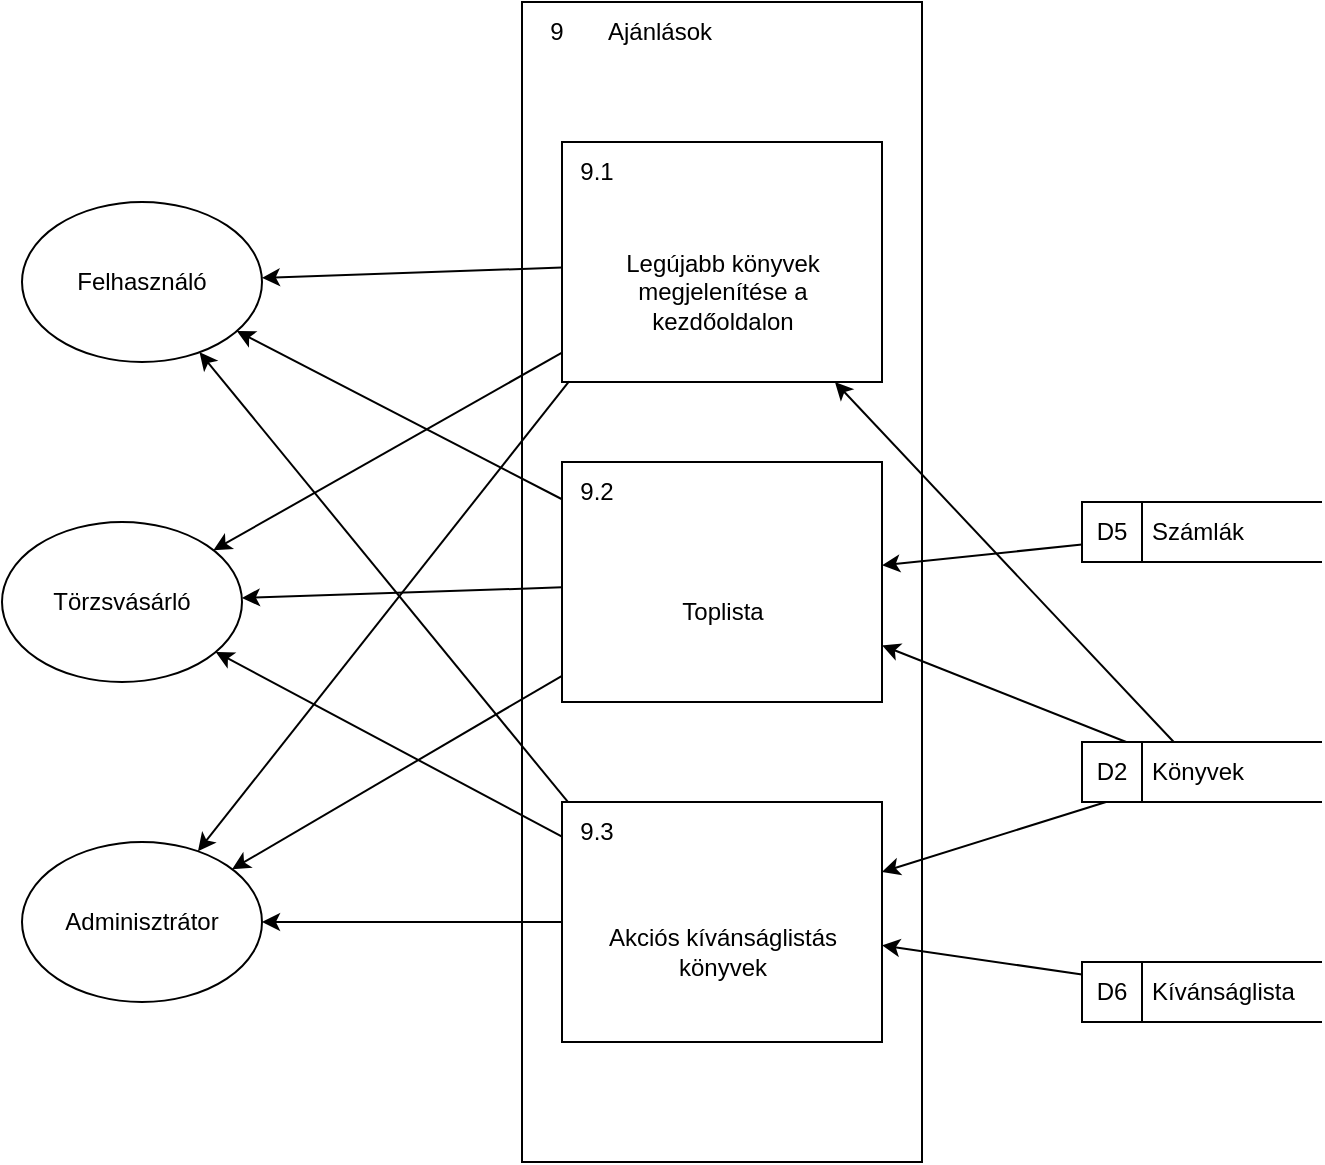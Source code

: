 <mxfile version="20.8.20" type="device"><diagram name="Page-1" id="sW4dDQTPsd8zdv4Fm8ru"><mxGraphModel dx="1920" dy="650" grid="1" gridSize="10" guides="1" tooltips="1" connect="1" arrows="1" fold="1" page="1" pageScale="1" pageWidth="827" pageHeight="1169" math="0" shadow="0"><root><mxCell id="0"/><mxCell id="1" parent="0"/><mxCell id="2dN7WvpwysMMWZlHlJnd-4" value="" style="html=1;dashed=0;whitespace=wrap;shape=mxgraph.dfd.process;align=center;container=1;collapsible=0;spacingTop=30;" vertex="1" parent="1"><mxGeometry x="160" y="100" width="200" height="580" as="geometry"/></mxCell><mxCell id="2dN7WvpwysMMWZlHlJnd-5" value="9" style="text;html=1;strokeColor=none;fillColor=none;align=center;verticalAlign=middle;whiteSpace=wrap;rounded=0;movable=0;resizable=0;rotatable=0;cloneable=0;deletable=0;connectable=0;allowArrows=0;pointerEvents=1;" vertex="1" parent="2dN7WvpwysMMWZlHlJnd-4"><mxGeometry width="35" height="30" as="geometry"/></mxCell><mxCell id="2dN7WvpwysMMWZlHlJnd-6" value="Ajánlások" style="text;html=1;strokeColor=none;fillColor=none;align=left;verticalAlign=middle;whiteSpace=wrap;rounded=0;movable=0;resizable=0;connectable=0;allowArrows=0;rotatable=0;cloneable=0;deletable=0;spacingLeft=6;autosize=1;resizeWidth=0;" vertex="1" parent="2dN7WvpwysMMWZlHlJnd-4"><mxGeometry x="35" width="80" height="30" as="geometry"/></mxCell><mxCell id="2dN7WvpwysMMWZlHlJnd-16" value="Legújabb könyvek&lt;br&gt;megjelenítése a&lt;br&gt;kezdőoldalon" style="html=1;dashed=0;whitespace=wrap;shape=mxgraph.dfd.process2;align=center;container=1;collapsible=0;spacingTop=30;" vertex="1" parent="2dN7WvpwysMMWZlHlJnd-4"><mxGeometry x="20" y="70" width="160" height="120" as="geometry"/></mxCell><mxCell id="2dN7WvpwysMMWZlHlJnd-17" value="9.1" style="text;html=1;strokeColor=none;fillColor=none;align=center;verticalAlign=middle;whiteSpace=wrap;rounded=0;connectable=0;allowArrows=0;editable=1;movable=0;resizable=0;rotatable=0;deletable=0;locked=0;cloneable=0;" vertex="1" parent="2dN7WvpwysMMWZlHlJnd-16"><mxGeometry width="35" height="30" as="geometry"/></mxCell><mxCell id="2dN7WvpwysMMWZlHlJnd-18" value="" style="text;strokeColor=none;fillColor=none;align=left;verticalAlign=middle;whiteSpace=wrap;rounded=0;autosize=1;connectable=0;allowArrows=0;movable=0;resizable=0;rotatable=0;deletable=0;cloneable=0;spacingLeft=6;fontStyle=0;html=1;" vertex="1" parent="2dN7WvpwysMMWZlHlJnd-16"><mxGeometry x="35" y="-5" width="50" height="40" as="geometry"/></mxCell><mxCell id="2dN7WvpwysMMWZlHlJnd-19" value="Toplista" style="html=1;dashed=0;whitespace=wrap;shape=mxgraph.dfd.process2;align=center;container=1;collapsible=0;spacingTop=30;" vertex="1" parent="2dN7WvpwysMMWZlHlJnd-4"><mxGeometry x="20" y="230" width="160" height="120" as="geometry"/></mxCell><mxCell id="2dN7WvpwysMMWZlHlJnd-20" value="9.2" style="text;html=1;strokeColor=none;fillColor=none;align=center;verticalAlign=middle;whiteSpace=wrap;rounded=0;connectable=0;allowArrows=0;editable=1;movable=0;resizable=0;rotatable=0;deletable=0;locked=0;cloneable=0;" vertex="1" parent="2dN7WvpwysMMWZlHlJnd-19"><mxGeometry width="35" height="30" as="geometry"/></mxCell><mxCell id="2dN7WvpwysMMWZlHlJnd-21" value="" style="text;strokeColor=none;fillColor=none;align=left;verticalAlign=middle;whiteSpace=wrap;rounded=0;autosize=1;connectable=0;allowArrows=0;movable=0;resizable=0;rotatable=0;deletable=0;cloneable=0;spacingLeft=6;fontStyle=0;html=1;" vertex="1" parent="2dN7WvpwysMMWZlHlJnd-19"><mxGeometry x="35" y="-5" width="50" height="40" as="geometry"/></mxCell><mxCell id="2dN7WvpwysMMWZlHlJnd-22" value="Akciós kívánságlistás&lt;br&gt;könyvek" style="html=1;dashed=0;whitespace=wrap;shape=mxgraph.dfd.process2;align=center;container=1;collapsible=0;spacingTop=30;" vertex="1" parent="2dN7WvpwysMMWZlHlJnd-4"><mxGeometry x="20" y="400" width="160" height="120" as="geometry"/></mxCell><mxCell id="2dN7WvpwysMMWZlHlJnd-23" value="9.3" style="text;html=1;strokeColor=none;fillColor=none;align=center;verticalAlign=middle;whiteSpace=wrap;rounded=0;connectable=0;allowArrows=0;editable=1;movable=0;resizable=0;rotatable=0;deletable=0;locked=0;cloneable=0;" vertex="1" parent="2dN7WvpwysMMWZlHlJnd-22"><mxGeometry width="35" height="30" as="geometry"/></mxCell><mxCell id="2dN7WvpwysMMWZlHlJnd-24" value="" style="text;strokeColor=none;fillColor=none;align=left;verticalAlign=middle;whiteSpace=wrap;rounded=0;autosize=1;connectable=0;allowArrows=0;movable=0;resizable=0;rotatable=0;deletable=0;cloneable=0;spacingLeft=6;fontStyle=0;html=1;" vertex="1" parent="2dN7WvpwysMMWZlHlJnd-22"><mxGeometry x="35" y="-5" width="50" height="40" as="geometry"/></mxCell><mxCell id="2dN7WvpwysMMWZlHlJnd-26" value="Adminisztrátor" style="ellipse;whiteSpace=wrap;html=1;" vertex="1" parent="1"><mxGeometry x="-90" y="520" width="120" height="80" as="geometry"/></mxCell><mxCell id="2dN7WvpwysMMWZlHlJnd-27" value="Törzsvásárló" style="ellipse;whiteSpace=wrap;html=1;" vertex="1" parent="1"><mxGeometry x="-100" y="360" width="120" height="80" as="geometry"/></mxCell><mxCell id="2dN7WvpwysMMWZlHlJnd-28" value="Felhasználó" style="ellipse;whiteSpace=wrap;html=1;" vertex="1" parent="1"><mxGeometry x="-90" y="200" width="120" height="80" as="geometry"/></mxCell><mxCell id="2dN7WvpwysMMWZlHlJnd-30" value="" style="endArrow=classic;html=1;rounded=0;verticalAlign=bottom;" edge="1" parent="1" source="2dN7WvpwysMMWZlHlJnd-16" target="2dN7WvpwysMMWZlHlJnd-28"><mxGeometry width="50" height="50" relative="1" as="geometry"><mxPoint x="20" y="400" as="sourcePoint"/><mxPoint x="140" y="400" as="targetPoint"/></mxGeometry></mxCell><mxCell id="2dN7WvpwysMMWZlHlJnd-31" value="" style="endArrow=classic;html=1;rounded=0;verticalAlign=bottom;" edge="1" parent="1" source="2dN7WvpwysMMWZlHlJnd-19" target="2dN7WvpwysMMWZlHlJnd-28"><mxGeometry width="50" height="50" relative="1" as="geometry"><mxPoint x="190" y="244" as="sourcePoint"/><mxPoint x="130" y="247" as="targetPoint"/></mxGeometry></mxCell><mxCell id="2dN7WvpwysMMWZlHlJnd-32" value="" style="endArrow=classic;html=1;rounded=0;verticalAlign=bottom;exitX=0.019;exitY=0.001;exitDx=0;exitDy=0;exitPerimeter=0;" edge="1" parent="1" source="2dN7WvpwysMMWZlHlJnd-22" target="2dN7WvpwysMMWZlHlJnd-28"><mxGeometry width="50" height="50" relative="1" as="geometry"><mxPoint x="200" y="254" as="sourcePoint"/><mxPoint x="140" y="257" as="targetPoint"/><Array as="points"/></mxGeometry></mxCell><mxCell id="2dN7WvpwysMMWZlHlJnd-33" value="" style="endArrow=classic;html=1;rounded=0;verticalAlign=bottom;" edge="1" parent="1" source="2dN7WvpwysMMWZlHlJnd-19" target="2dN7WvpwysMMWZlHlJnd-27"><mxGeometry width="50" height="50" relative="1" as="geometry"><mxPoint x="210" y="264" as="sourcePoint"/><mxPoint x="150" y="267" as="targetPoint"/></mxGeometry></mxCell><mxCell id="2dN7WvpwysMMWZlHlJnd-34" value="" style="endArrow=classic;html=1;rounded=0;verticalAlign=bottom;" edge="1" parent="1" source="2dN7WvpwysMMWZlHlJnd-16" target="2dN7WvpwysMMWZlHlJnd-27"><mxGeometry width="50" height="50" relative="1" as="geometry"><mxPoint x="220" y="274" as="sourcePoint"/><mxPoint x="160" y="277" as="targetPoint"/></mxGeometry></mxCell><mxCell id="2dN7WvpwysMMWZlHlJnd-35" value="" style="endArrow=classic;html=1;rounded=0;verticalAlign=bottom;exitX=0.022;exitY=0.997;exitDx=0;exitDy=0;exitPerimeter=0;" edge="1" parent="1" source="2dN7WvpwysMMWZlHlJnd-16" target="2dN7WvpwysMMWZlHlJnd-26"><mxGeometry width="50" height="50" relative="1" as="geometry"><mxPoint x="230" y="284" as="sourcePoint"/><mxPoint x="170" y="287" as="targetPoint"/><Array as="points"/></mxGeometry></mxCell><mxCell id="2dN7WvpwysMMWZlHlJnd-38" value="" style="endArrow=classic;html=1;rounded=0;verticalAlign=bottom;" edge="1" parent="1" source="2dN7WvpwysMMWZlHlJnd-22" target="2dN7WvpwysMMWZlHlJnd-27"><mxGeometry width="50" height="50" relative="1" as="geometry"><mxPoint x="240" y="294" as="sourcePoint"/><mxPoint x="180" y="297" as="targetPoint"/></mxGeometry></mxCell><mxCell id="2dN7WvpwysMMWZlHlJnd-39" value="" style="endArrow=classic;html=1;rounded=0;verticalAlign=bottom;" edge="1" parent="1" source="2dN7WvpwysMMWZlHlJnd-19" target="2dN7WvpwysMMWZlHlJnd-26"><mxGeometry width="50" height="50" relative="1" as="geometry"><mxPoint x="250" y="304" as="sourcePoint"/><mxPoint x="190" y="307" as="targetPoint"/></mxGeometry></mxCell><mxCell id="2dN7WvpwysMMWZlHlJnd-40" value="" style="endArrow=classic;html=1;rounded=0;verticalAlign=bottom;" edge="1" parent="1" source="2dN7WvpwysMMWZlHlJnd-22" target="2dN7WvpwysMMWZlHlJnd-26"><mxGeometry width="50" height="50" relative="1" as="geometry"><mxPoint x="260" y="314" as="sourcePoint"/><mxPoint x="200" y="317" as="targetPoint"/></mxGeometry></mxCell><mxCell id="2dN7WvpwysMMWZlHlJnd-42" value="Kívánságlista" style="html=1;dashed=0;whitespace=wrap;shape=mxgraph.dfd.dataStoreID;align=left;spacingLeft=33;container=1;collapsible=0;autosize=0;" vertex="1" parent="1"><mxGeometry x="440" y="580" width="120" height="30" as="geometry"/></mxCell><mxCell id="2dN7WvpwysMMWZlHlJnd-43" value="D6" style="text;html=1;strokeColor=none;fillColor=none;align=center;verticalAlign=middle;whiteSpace=wrap;rounded=0;movable=0;resizable=0;rotatable=0;cloneable=0;deletable=0;allowArrows=0;connectable=0;" vertex="1" parent="2dN7WvpwysMMWZlHlJnd-42"><mxGeometry width="30" height="30" as="geometry"/></mxCell><mxCell id="2dN7WvpwysMMWZlHlJnd-45" value="" style="endArrow=classic;html=1;rounded=0;verticalAlign=bottom;" edge="1" parent="1" source="2dN7WvpwysMMWZlHlJnd-42" target="2dN7WvpwysMMWZlHlJnd-22"><mxGeometry width="50" height="50" relative="1" as="geometry"><mxPoint x="270" y="324" as="sourcePoint"/><mxPoint x="210" y="327" as="targetPoint"/></mxGeometry></mxCell><mxCell id="2dN7WvpwysMMWZlHlJnd-46" value="Könyvek" style="html=1;dashed=0;whitespace=wrap;shape=mxgraph.dfd.dataStoreID;align=left;spacingLeft=33;container=1;collapsible=0;autosize=0;" vertex="1" parent="1"><mxGeometry x="440" y="470" width="120" height="30" as="geometry"/></mxCell><mxCell id="2dN7WvpwysMMWZlHlJnd-47" value="D2" style="text;html=1;strokeColor=none;fillColor=none;align=center;verticalAlign=middle;whiteSpace=wrap;rounded=0;movable=0;resizable=0;rotatable=0;cloneable=0;deletable=0;allowArrows=0;connectable=0;" vertex="1" parent="2dN7WvpwysMMWZlHlJnd-46"><mxGeometry width="30" height="30" as="geometry"/></mxCell><mxCell id="2dN7WvpwysMMWZlHlJnd-49" value="" style="endArrow=classic;html=1;rounded=0;verticalAlign=bottom;" edge="1" parent="1" source="2dN7WvpwysMMWZlHlJnd-46" target="2dN7WvpwysMMWZlHlJnd-22"><mxGeometry width="50" height="50" relative="1" as="geometry"><mxPoint x="280" y="334" as="sourcePoint"/><mxPoint x="220" y="337" as="targetPoint"/></mxGeometry></mxCell><mxCell id="2dN7WvpwysMMWZlHlJnd-51" value="Számlák" style="html=1;dashed=0;whitespace=wrap;shape=mxgraph.dfd.dataStoreID;align=left;spacingLeft=33;container=1;collapsible=0;autosize=0;" vertex="1" parent="1"><mxGeometry x="440" y="350" width="120" height="30" as="geometry"/></mxCell><mxCell id="2dN7WvpwysMMWZlHlJnd-52" value="D5" style="text;html=1;strokeColor=none;fillColor=none;align=center;verticalAlign=middle;whiteSpace=wrap;rounded=0;movable=0;resizable=0;rotatable=0;cloneable=0;deletable=0;allowArrows=0;connectable=0;" vertex="1" parent="2dN7WvpwysMMWZlHlJnd-51"><mxGeometry width="30" height="30" as="geometry"/></mxCell><mxCell id="2dN7WvpwysMMWZlHlJnd-53" value="" style="endArrow=classic;html=1;rounded=0;verticalAlign=bottom;" edge="1" parent="1" source="2dN7WvpwysMMWZlHlJnd-51" target="2dN7WvpwysMMWZlHlJnd-19"><mxGeometry width="50" height="50" relative="1" as="geometry"><mxPoint x="300" y="354" as="sourcePoint"/><mxPoint x="240" y="357" as="targetPoint"/></mxGeometry></mxCell><mxCell id="2dN7WvpwysMMWZlHlJnd-54" value="" style="endArrow=classic;html=1;rounded=0;verticalAlign=bottom;" edge="1" parent="1" source="2dN7WvpwysMMWZlHlJnd-46" target="2dN7WvpwysMMWZlHlJnd-19"><mxGeometry width="50" height="50" relative="1" as="geometry"><mxPoint x="310" y="364" as="sourcePoint"/><mxPoint x="250" y="367" as="targetPoint"/></mxGeometry></mxCell><mxCell id="2dN7WvpwysMMWZlHlJnd-57" value="" style="endArrow=classic;html=1;rounded=0;verticalAlign=bottom;" edge="1" parent="1" source="2dN7WvpwysMMWZlHlJnd-46" target="2dN7WvpwysMMWZlHlJnd-16"><mxGeometry width="50" height="50" relative="1" as="geometry"><mxPoint x="446" y="470" as="sourcePoint"/><mxPoint x="350" y="432" as="targetPoint"/></mxGeometry></mxCell></root></mxGraphModel></diagram></mxfile>